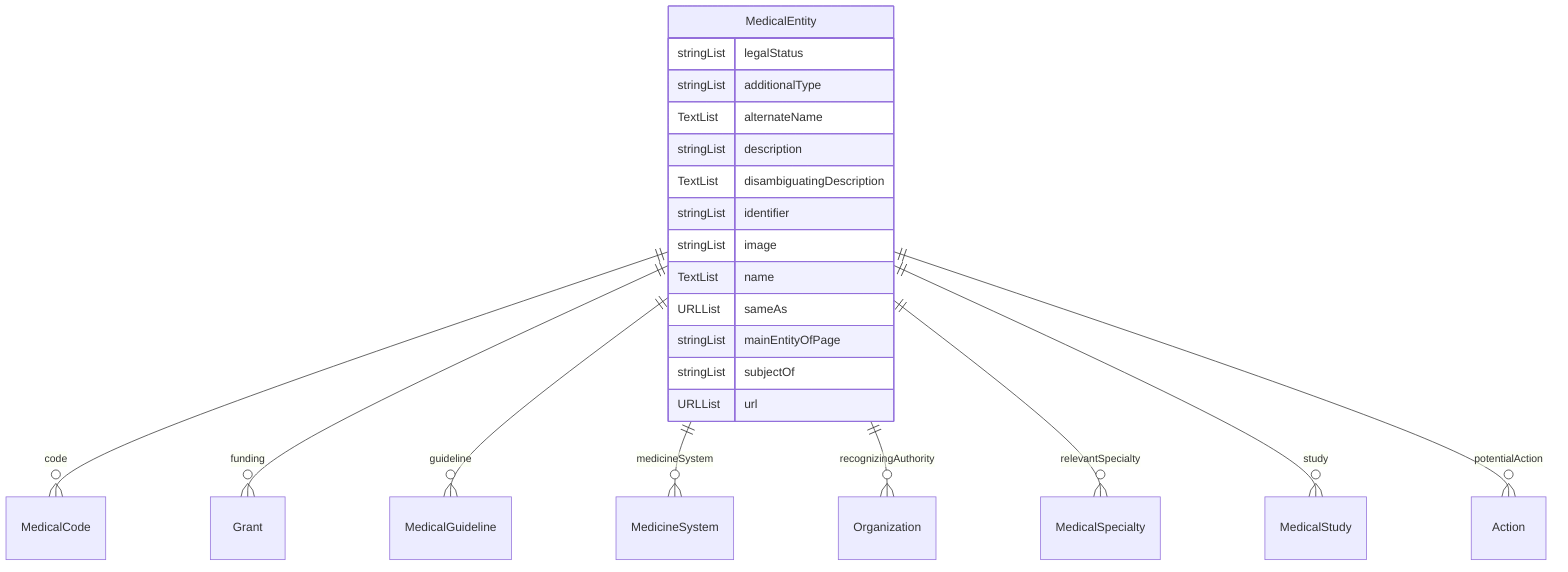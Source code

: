 erDiagram
MedicalEntity {
    stringList legalStatus  
    stringList additionalType  
    TextList alternateName  
    stringList description  
    TextList disambiguatingDescription  
    stringList identifier  
    stringList image  
    TextList name  
    URLList sameAs  
    stringList mainEntityOfPage  
    stringList subjectOf  
    URLList url  
}

MedicalEntity ||--}o MedicalCode : "code"
MedicalEntity ||--}o Grant : "funding"
MedicalEntity ||--}o MedicalGuideline : "guideline"
MedicalEntity ||--}o MedicineSystem : "medicineSystem"
MedicalEntity ||--}o Organization : "recognizingAuthority"
MedicalEntity ||--}o MedicalSpecialty : "relevantSpecialty"
MedicalEntity ||--}o MedicalStudy : "study"
MedicalEntity ||--}o Action : "potentialAction"